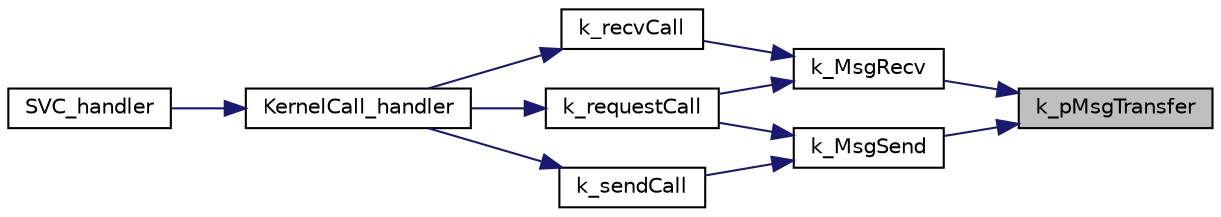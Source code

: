 digraph "k_pMsgTransfer"
{
 // LATEX_PDF_SIZE
  edge [fontname="Helvetica",fontsize="10",labelfontname="Helvetica",labelfontsize="10"];
  node [fontname="Helvetica",fontsize="10",shape=record];
  rankdir="RL";
  Node1 [label="k_pMsgTransfer",height=0.2,width=0.4,color="black", fillcolor="grey75", style="filled", fontcolor="black",tooltip="Transfers a message to another."];
  Node1 -> Node2 [dir="back",color="midnightblue",fontsize="10",style="solid",fontname="Helvetica"];
  Node2 [label="k_MsgRecv",height=0.2,width=0.4,color="black", fillcolor="white", style="filled",URL="$k__messaging_8h.html#a410b0e1c8cc0056a178c1ef49ad45bc4",tooltip="Recieves a message from a process to another."];
  Node2 -> Node3 [dir="back",color="midnightblue",fontsize="10",style="solid",fontname="Helvetica"];
  Node3 [label="k_recvCall",height=0.2,width=0.4,color="black", fillcolor="white", style="filled",URL="$k__handlers_8h.html#ae6d9745010d84afa874ab46ec9a85790",tooltip="Performs all operations required to receive a message from a message box to a message box belonging t..."];
  Node3 -> Node4 [dir="back",color="midnightblue",fontsize="10",style="solid",fontname="Helvetica"];
  Node4 [label="KernelCall_handler",height=0.2,width=0.4,color="black", fillcolor="white", style="filled",URL="$k__handlers_8h.html#a53c69e53135737e747747a3a6eb8dd69",tooltip="Kernel Call Handler function."];
  Node4 -> Node5 [dir="back",color="midnightblue",fontsize="10",style="solid",fontname="Helvetica"];
  Node5 [label="SVC_handler",height=0.2,width=0.4,color="black", fillcolor="white", style="filled",URL="$k__handlers_8c.html#a5703d8fe19774bd873f7d7db5cd60242",tooltip="Supervisor Call trap handler."];
  Node2 -> Node6 [dir="back",color="midnightblue",fontsize="10",style="solid",fontname="Helvetica"];
  Node6 [label="k_requestCall",height=0.2,width=0.4,color="black", fillcolor="white", style="filled",URL="$k__handlers_8h.html#a868c3d8f4b853b0704586dc61488138e",tooltip="Performs all operations required to perform the request transaction between a message box belonging t..."];
  Node6 -> Node4 [dir="back",color="midnightblue",fontsize="10",style="solid",fontname="Helvetica"];
  Node1 -> Node7 [dir="back",color="midnightblue",fontsize="10",style="solid",fontname="Helvetica"];
  Node7 [label="k_MsgSend",height=0.2,width=0.4,color="black", fillcolor="white", style="filled",URL="$k__messaging_8h.html#a4102c8314e622c810fd8520210a4aa39",tooltip="Sends a message from one process to another."];
  Node7 -> Node6 [dir="back",color="midnightblue",fontsize="10",style="solid",fontname="Helvetica"];
  Node7 -> Node8 [dir="back",color="midnightblue",fontsize="10",style="solid",fontname="Helvetica"];
  Node8 [label="k_sendCall",height=0.2,width=0.4,color="black", fillcolor="white", style="filled",URL="$k__handlers_8h.html#a1130306eda0cd5c78882a05d20d59831",tooltip="Performs all operations required to send a message from a message box belonging to the running proces..."];
  Node8 -> Node4 [dir="back",color="midnightblue",fontsize="10",style="solid",fontname="Helvetica"];
}
